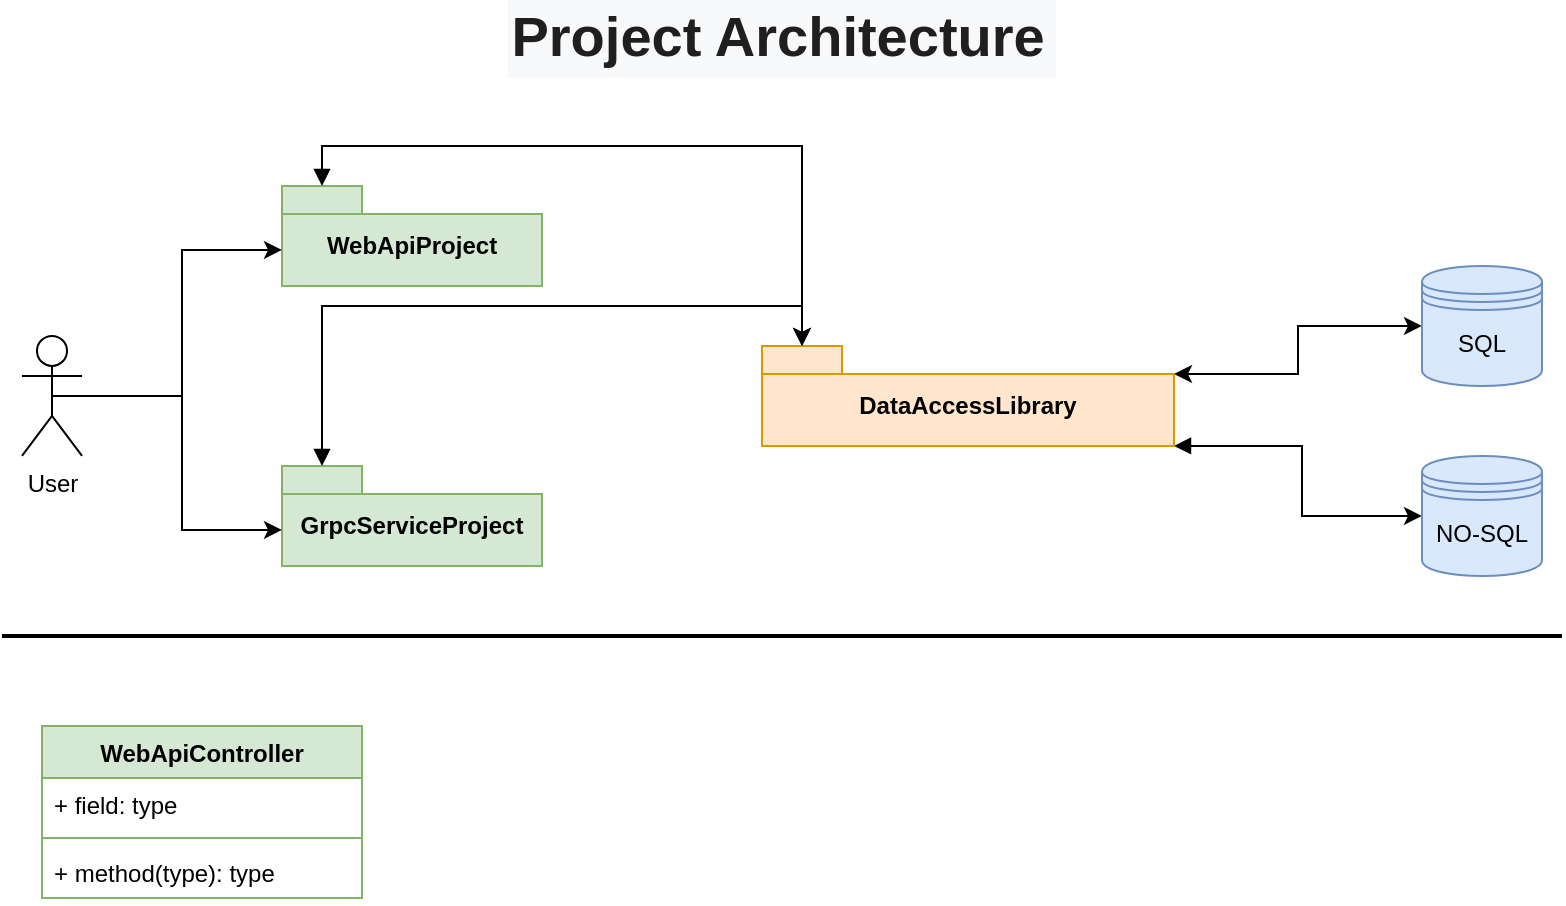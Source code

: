 <mxfile version="23.1.5" type="device">
  <diagram name="Page-1" id="imB_znSFJSUgp-hFAH8G">
    <mxGraphModel dx="1366" dy="796" grid="1" gridSize="10" guides="1" tooltips="1" connect="1" arrows="1" fold="1" page="1" pageScale="1" pageWidth="827" pageHeight="1169" math="0" shadow="0">
      <root>
        <mxCell id="0" />
        <mxCell id="1" parent="0" />
        <mxCell id="GiuM5Nrt7_TEajUzS8Nv-1" value="WebApiProject" style="shape=folder;fontStyle=1;spacingTop=10;tabWidth=40;tabHeight=14;tabPosition=left;html=1;whiteSpace=wrap;fillColor=#d5e8d4;strokeColor=#82b366;" vertex="1" parent="1">
          <mxGeometry x="160" y="129.96" width="130" height="50" as="geometry" />
        </mxCell>
        <mxCell id="GiuM5Nrt7_TEajUzS8Nv-2" value="GrpcServiceProject" style="shape=folder;fontStyle=1;spacingTop=10;tabWidth=40;tabHeight=14;tabPosition=left;html=1;whiteSpace=wrap;fillColor=#d5e8d4;strokeColor=#82b366;" vertex="1" parent="1">
          <mxGeometry x="160" y="269.96" width="130" height="50" as="geometry" />
        </mxCell>
        <mxCell id="GiuM5Nrt7_TEajUzS8Nv-19" style="edgeStyle=orthogonalEdgeStyle;rounded=0;orthogonalLoop=1;jettySize=auto;html=1;exitX=0;exitY=0;exitDx=206;exitDy=14;exitPerimeter=0;entryX=0;entryY=0.5;entryDx=0;entryDy=0;startArrow=classic;startFill=1;" edge="1" parent="1" source="GiuM5Nrt7_TEajUzS8Nv-3" target="GiuM5Nrt7_TEajUzS8Nv-15">
          <mxGeometry relative="1" as="geometry" />
        </mxCell>
        <mxCell id="GiuM5Nrt7_TEajUzS8Nv-20" style="edgeStyle=orthogonalEdgeStyle;rounded=0;orthogonalLoop=1;jettySize=auto;html=1;exitX=0;exitY=0;exitDx=206;exitDy=50;exitPerimeter=0;entryX=0;entryY=0.5;entryDx=0;entryDy=0;startArrow=block;startFill=1;" edge="1" parent="1" source="GiuM5Nrt7_TEajUzS8Nv-3" target="GiuM5Nrt7_TEajUzS8Nv-16">
          <mxGeometry relative="1" as="geometry">
            <Array as="points">
              <mxPoint x="670" y="259.96" />
              <mxPoint x="670" y="294.96" />
            </Array>
          </mxGeometry>
        </mxCell>
        <mxCell id="GiuM5Nrt7_TEajUzS8Nv-3" value="DataAccessLibrary" style="shape=folder;fontStyle=1;spacingTop=10;tabWidth=40;tabHeight=14;tabPosition=left;html=1;whiteSpace=wrap;fillColor=#ffe6cc;strokeColor=#d79b00;" vertex="1" parent="1">
          <mxGeometry x="400" y="209.96" width="206" height="50" as="geometry" />
        </mxCell>
        <mxCell id="GiuM5Nrt7_TEajUzS8Nv-5" style="edgeStyle=orthogonalEdgeStyle;rounded=0;orthogonalLoop=1;jettySize=auto;html=1;exitX=0;exitY=0;exitDx=20;exitDy=0;exitPerimeter=0;entryX=0;entryY=0;entryDx=20;entryDy=0;entryPerimeter=0;startArrow=block;startFill=1;" edge="1" parent="1" source="GiuM5Nrt7_TEajUzS8Nv-1" target="GiuM5Nrt7_TEajUzS8Nv-3">
          <mxGeometry relative="1" as="geometry">
            <Array as="points">
              <mxPoint x="180" y="109.96" />
              <mxPoint x="420" y="109.96" />
            </Array>
          </mxGeometry>
        </mxCell>
        <mxCell id="GiuM5Nrt7_TEajUzS8Nv-7" style="edgeStyle=orthogonalEdgeStyle;rounded=0;orthogonalLoop=1;jettySize=auto;html=1;exitX=0;exitY=0;exitDx=20;exitDy=0;exitPerimeter=0;entryX=0;entryY=0;entryDx=20;entryDy=0;entryPerimeter=0;startArrow=block;startFill=1;" edge="1" parent="1" source="GiuM5Nrt7_TEajUzS8Nv-2" target="GiuM5Nrt7_TEajUzS8Nv-3">
          <mxGeometry relative="1" as="geometry" />
        </mxCell>
        <mxCell id="GiuM5Nrt7_TEajUzS8Nv-15" value="SQL" style="shape=datastore;whiteSpace=wrap;html=1;fillColor=#dae8fc;strokeColor=#6c8ebf;" vertex="1" parent="1">
          <mxGeometry x="730" y="169.96" width="60" height="60" as="geometry" />
        </mxCell>
        <mxCell id="GiuM5Nrt7_TEajUzS8Nv-16" value="NO-SQL" style="shape=datastore;whiteSpace=wrap;html=1;fillColor=#dae8fc;strokeColor=#6c8ebf;" vertex="1" parent="1">
          <mxGeometry x="730" y="264.96" width="60" height="60" as="geometry" />
        </mxCell>
        <mxCell id="GiuM5Nrt7_TEajUzS8Nv-21" value="User" style="shape=umlActor;verticalLabelPosition=bottom;verticalAlign=top;html=1;outlineConnect=0;" vertex="1" parent="1">
          <mxGeometry x="30" y="204.96" width="30" height="60" as="geometry" />
        </mxCell>
        <mxCell id="GiuM5Nrt7_TEajUzS8Nv-25" style="edgeStyle=orthogonalEdgeStyle;rounded=0;orthogonalLoop=1;jettySize=auto;html=1;exitX=0.5;exitY=0.5;exitDx=0;exitDy=0;exitPerimeter=0;entryX=0;entryY=0;entryDx=0;entryDy=32;entryPerimeter=0;" edge="1" parent="1" source="GiuM5Nrt7_TEajUzS8Nv-21" target="GiuM5Nrt7_TEajUzS8Nv-1">
          <mxGeometry relative="1" as="geometry" />
        </mxCell>
        <mxCell id="GiuM5Nrt7_TEajUzS8Nv-26" style="edgeStyle=orthogonalEdgeStyle;rounded=0;orthogonalLoop=1;jettySize=auto;html=1;exitX=0.5;exitY=0.5;exitDx=0;exitDy=0;exitPerimeter=0;entryX=0;entryY=0;entryDx=0;entryDy=32;entryPerimeter=0;" edge="1" parent="1" source="GiuM5Nrt7_TEajUzS8Nv-21" target="GiuM5Nrt7_TEajUzS8Nv-2">
          <mxGeometry relative="1" as="geometry" />
        </mxCell>
        <mxCell id="GiuM5Nrt7_TEajUzS8Nv-27" value="&lt;pre style=&quot;unicode-bidi: isolate; font-size: 28px; line-height: 36px; background-color: rgb(248, 249, 250); border: none; padding: 2px 0.14em 2px 0px; position: relative; margin-top: -2px; margin-bottom: -2px; resize: none; font-family: inherit; overflow: hidden; width: 270px; overflow-wrap: break-word; color: rgb(31, 31, 31);&quot; dir=&quot;ltr&quot; data-ved=&quot;2ahUKEwjascTlmqCIAxUAAhAIHe1KAJgQ3ewLegQIBxAU&quot; aria-label=&quot;Переведенный текст&quot; id=&quot;tw-target-text&quot; data-placeholder=&quot;Перевод&quot; class=&quot;tw-data-text tw-text-large tw-ta&quot;&gt;&lt;b&gt;Project Architecture&lt;/b&gt;&lt;/pre&gt;" style="text;html=1;align=center;verticalAlign=middle;whiteSpace=wrap;rounded=0;" vertex="1" parent="1">
          <mxGeometry x="220" y="40" width="380" height="30" as="geometry" />
        </mxCell>
        <mxCell id="GiuM5Nrt7_TEajUzS8Nv-29" value="" style="line;strokeWidth=2;html=1;" vertex="1" parent="1">
          <mxGeometry x="20" y="350" width="780" height="10" as="geometry" />
        </mxCell>
        <mxCell id="GiuM5Nrt7_TEajUzS8Nv-31" value="WebApiController " style="swimlane;fontStyle=1;align=center;verticalAlign=top;childLayout=stackLayout;horizontal=1;startSize=26;horizontalStack=0;resizeParent=1;resizeParentMax=0;resizeLast=0;collapsible=1;marginBottom=0;whiteSpace=wrap;html=1;fillColor=#d5e8d4;strokeColor=#82b366;" vertex="1" parent="1">
          <mxGeometry x="40" y="400" width="160" height="86" as="geometry" />
        </mxCell>
        <mxCell id="GiuM5Nrt7_TEajUzS8Nv-32" value="+ field: type" style="text;strokeColor=none;fillColor=none;align=left;verticalAlign=top;spacingLeft=4;spacingRight=4;overflow=hidden;rotatable=0;points=[[0,0.5],[1,0.5]];portConstraint=eastwest;whiteSpace=wrap;html=1;" vertex="1" parent="GiuM5Nrt7_TEajUzS8Nv-31">
          <mxGeometry y="26" width="160" height="26" as="geometry" />
        </mxCell>
        <mxCell id="GiuM5Nrt7_TEajUzS8Nv-33" value="" style="line;strokeWidth=1;fillColor=none;align=left;verticalAlign=middle;spacingTop=-1;spacingLeft=3;spacingRight=3;rotatable=0;labelPosition=right;points=[];portConstraint=eastwest;strokeColor=inherit;" vertex="1" parent="GiuM5Nrt7_TEajUzS8Nv-31">
          <mxGeometry y="52" width="160" height="8" as="geometry" />
        </mxCell>
        <mxCell id="GiuM5Nrt7_TEajUzS8Nv-34" value="+ method(type): type" style="text;strokeColor=none;fillColor=none;align=left;verticalAlign=top;spacingLeft=4;spacingRight=4;overflow=hidden;rotatable=0;points=[[0,0.5],[1,0.5]];portConstraint=eastwest;whiteSpace=wrap;html=1;" vertex="1" parent="GiuM5Nrt7_TEajUzS8Nv-31">
          <mxGeometry y="60" width="160" height="26" as="geometry" />
        </mxCell>
      </root>
    </mxGraphModel>
  </diagram>
</mxfile>
